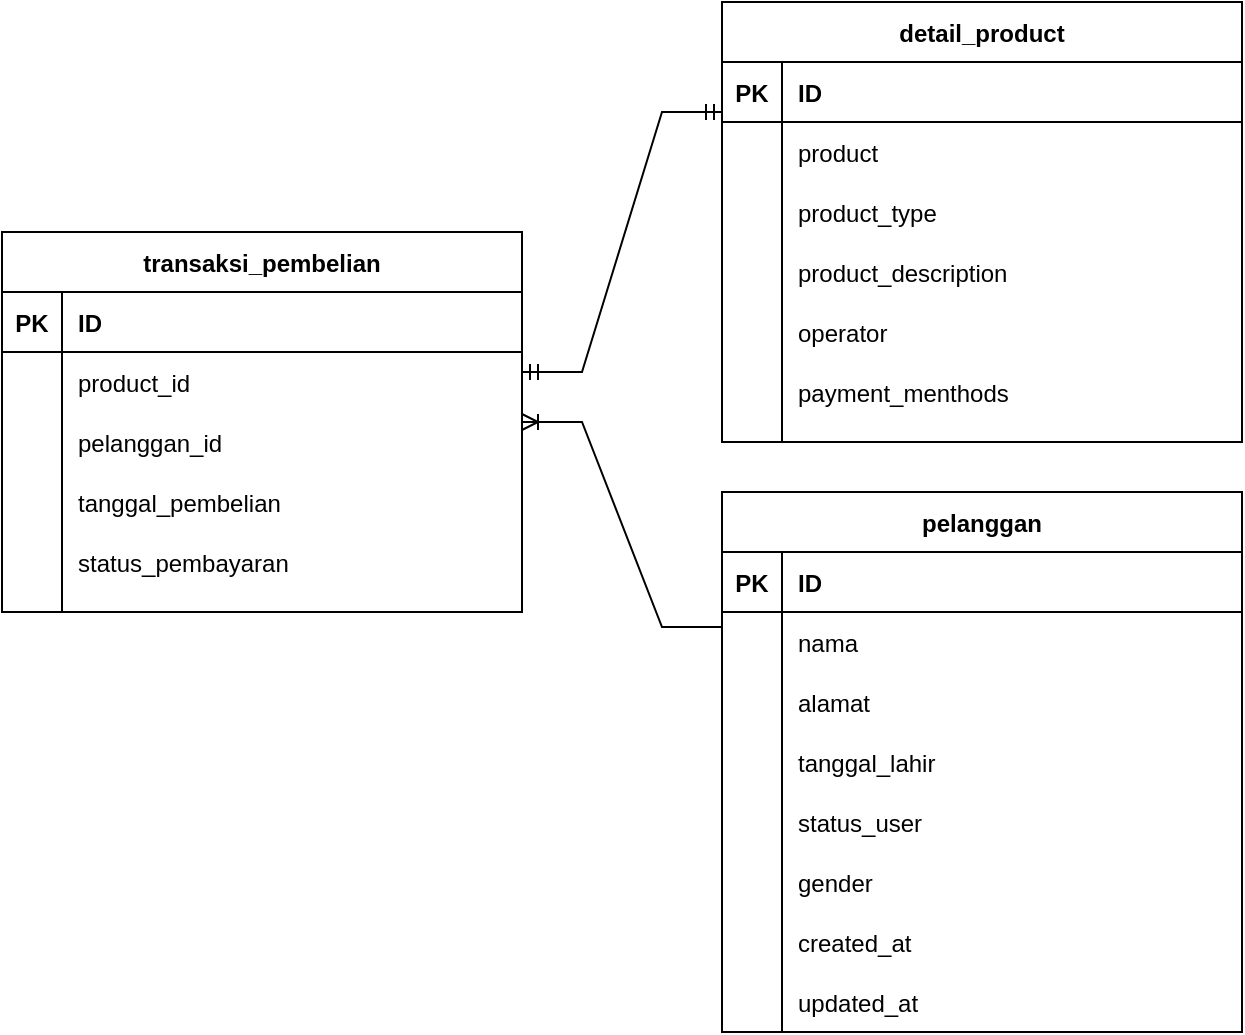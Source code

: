<mxfile version="17.4.6" type="device"><diagram id="gYJ0gkPk_NiC9rK5d5rF" name="Page-1"><mxGraphModel dx="1865" dy="539" grid="1" gridSize="10" guides="1" tooltips="1" connect="1" arrows="1" fold="1" page="1" pageScale="1" pageWidth="827" pageHeight="1169" math="0" shadow="0"><root><mxCell id="0"/><mxCell id="1" parent="0"/><mxCell id="9-JBS8u4s8-QtRk9Tbbk-15" value="detail_product" style="swimlane;startSize=30;" parent="1" vertex="1"><mxGeometry x="340" y="145" width="260" height="220" as="geometry"><mxRectangle x="150" y="-70" width="130" height="20" as="alternateBounds"/></mxGeometry></mxCell><mxCell id="9-JBS8u4s8-QtRk9Tbbk-1" value="" style="shape=internalStorage;whiteSpace=wrap;html=1;backgroundOutline=1;dx=30;dy=30;" parent="9-JBS8u4s8-QtRk9Tbbk-15" vertex="1"><mxGeometry y="30" width="260" height="190" as="geometry"/></mxCell><mxCell id="9-JBS8u4s8-QtRk9Tbbk-31" value="product" style="shape=partialRectangle;connectable=0;fillColor=none;top=0;left=0;bottom=0;right=0;align=left;spacingLeft=6;overflow=hidden;" parent="9-JBS8u4s8-QtRk9Tbbk-15" vertex="1"><mxGeometry x="30" y="60" width="230" height="30" as="geometry"><mxRectangle width="150" height="30" as="alternateBounds"/></mxGeometry></mxCell><mxCell id="9-JBS8u4s8-QtRk9Tbbk-32" value="product_type" style="shape=partialRectangle;connectable=0;fillColor=none;top=0;left=0;bottom=0;right=0;align=left;spacingLeft=6;overflow=hidden;" parent="9-JBS8u4s8-QtRk9Tbbk-15" vertex="1"><mxGeometry x="30" y="90" width="230" height="30" as="geometry"><mxRectangle width="150" height="30" as="alternateBounds"/></mxGeometry></mxCell><mxCell id="9-JBS8u4s8-QtRk9Tbbk-33" value="product_description" style="shape=partialRectangle;connectable=0;fillColor=none;top=0;left=0;bottom=0;right=0;align=left;spacingLeft=6;overflow=hidden;" parent="9-JBS8u4s8-QtRk9Tbbk-15" vertex="1"><mxGeometry x="30" y="120" width="230" height="30" as="geometry"><mxRectangle width="150" height="30" as="alternateBounds"/></mxGeometry></mxCell><mxCell id="9-JBS8u4s8-QtRk9Tbbk-34" value="operator" style="shape=partialRectangle;connectable=0;fillColor=none;top=0;left=0;bottom=0;right=0;align=left;spacingLeft=6;overflow=hidden;" parent="9-JBS8u4s8-QtRk9Tbbk-15" vertex="1"><mxGeometry x="30" y="150" width="230" height="30" as="geometry"><mxRectangle width="150" height="30" as="alternateBounds"/></mxGeometry></mxCell><mxCell id="9-JBS8u4s8-QtRk9Tbbk-35" value="payment_menthods" style="shape=partialRectangle;connectable=0;fillColor=none;top=0;left=0;bottom=0;right=0;align=left;spacingLeft=6;overflow=hidden;" parent="9-JBS8u4s8-QtRk9Tbbk-15" vertex="1"><mxGeometry x="30" y="180" width="230" height="30" as="geometry"><mxRectangle width="150" height="30" as="alternateBounds"/></mxGeometry></mxCell><mxCell id="9-JBS8u4s8-QtRk9Tbbk-36" value="ID" style="shape=partialRectangle;connectable=0;fillColor=none;top=0;left=0;bottom=0;right=0;align=left;spacingLeft=6;overflow=hidden;fontStyle=1" parent="9-JBS8u4s8-QtRk9Tbbk-15" vertex="1"><mxGeometry x="30" y="30" width="230" height="30" as="geometry"><mxRectangle width="150" height="30" as="alternateBounds"/></mxGeometry></mxCell><mxCell id="9-JBS8u4s8-QtRk9Tbbk-50" value="PK" style="shape=partialRectangle;connectable=0;fillColor=none;top=0;left=0;bottom=0;right=0;fontStyle=1;overflow=hidden;" parent="9-JBS8u4s8-QtRk9Tbbk-15" vertex="1"><mxGeometry y="30" width="30" height="30" as="geometry"><mxRectangle width="30" height="30" as="alternateBounds"/></mxGeometry></mxCell><mxCell id="9-JBS8u4s8-QtRk9Tbbk-29" value="" style="shape=tableRow;horizontal=0;startSize=0;swimlaneHead=0;swimlaneBody=0;fillColor=none;collapsible=0;dropTarget=0;points=[[0,0.5],[1,0.5]];portConstraint=eastwest;top=0;left=0;right=0;bottom=0;" parent="1" vertex="1"><mxGeometry x="280" y="240" width="180" height="30" as="geometry"/></mxCell><mxCell id="9-JBS8u4s8-QtRk9Tbbk-30" value="" style="shape=partialRectangle;connectable=0;fillColor=none;top=0;left=0;bottom=0;right=0;editable=1;overflow=hidden;" parent="9-JBS8u4s8-QtRk9Tbbk-29" vertex="1"><mxGeometry width="30" height="30" as="geometry"><mxRectangle width="30" height="30" as="alternateBounds"/></mxGeometry></mxCell><mxCell id="9-JBS8u4s8-QtRk9Tbbk-51" value="pelanggan" style="swimlane;startSize=30;" parent="1" vertex="1"><mxGeometry x="340" y="390" width="260" height="270" as="geometry"><mxRectangle x="150" y="-70" width="130" height="20" as="alternateBounds"/></mxGeometry></mxCell><mxCell id="9-JBS8u4s8-QtRk9Tbbk-52" value="" style="shape=internalStorage;whiteSpace=wrap;html=1;backgroundOutline=1;dx=30;dy=30;" parent="9-JBS8u4s8-QtRk9Tbbk-51" vertex="1"><mxGeometry y="30" width="260" height="240" as="geometry"/></mxCell><mxCell id="9-JBS8u4s8-QtRk9Tbbk-53" value="nama" style="shape=partialRectangle;connectable=0;fillColor=none;top=0;left=0;bottom=0;right=0;align=left;spacingLeft=6;overflow=hidden;" parent="9-JBS8u4s8-QtRk9Tbbk-51" vertex="1"><mxGeometry x="30" y="60" width="230" height="30" as="geometry"><mxRectangle width="150" height="30" as="alternateBounds"/></mxGeometry></mxCell><mxCell id="9-JBS8u4s8-QtRk9Tbbk-54" value="alamat" style="shape=partialRectangle;connectable=0;fillColor=none;top=0;left=0;bottom=0;right=0;align=left;spacingLeft=6;overflow=hidden;" parent="9-JBS8u4s8-QtRk9Tbbk-51" vertex="1"><mxGeometry x="30" y="90" width="230" height="30" as="geometry"><mxRectangle width="150" height="30" as="alternateBounds"/></mxGeometry></mxCell><mxCell id="9-JBS8u4s8-QtRk9Tbbk-55" value="tanggal_lahir" style="shape=partialRectangle;connectable=0;fillColor=none;top=0;left=0;bottom=0;right=0;align=left;spacingLeft=6;overflow=hidden;" parent="9-JBS8u4s8-QtRk9Tbbk-51" vertex="1"><mxGeometry x="30" y="120" width="230" height="30" as="geometry"><mxRectangle width="150" height="30" as="alternateBounds"/></mxGeometry></mxCell><mxCell id="9-JBS8u4s8-QtRk9Tbbk-56" value="status_user" style="shape=partialRectangle;connectable=0;fillColor=none;top=0;left=0;bottom=0;right=0;align=left;spacingLeft=6;overflow=hidden;" parent="9-JBS8u4s8-QtRk9Tbbk-51" vertex="1"><mxGeometry x="30" y="150" width="230" height="30" as="geometry"><mxRectangle width="150" height="30" as="alternateBounds"/></mxGeometry></mxCell><mxCell id="9-JBS8u4s8-QtRk9Tbbk-57" value="gender" style="shape=partialRectangle;connectable=0;fillColor=none;top=0;left=0;bottom=0;right=0;align=left;spacingLeft=6;overflow=hidden;" parent="9-JBS8u4s8-QtRk9Tbbk-51" vertex="1"><mxGeometry x="30" y="180" width="230" height="30" as="geometry"><mxRectangle width="150" height="30" as="alternateBounds"/></mxGeometry></mxCell><mxCell id="9-JBS8u4s8-QtRk9Tbbk-58" value="ID" style="shape=partialRectangle;connectable=0;fillColor=none;top=0;left=0;bottom=0;right=0;align=left;spacingLeft=6;overflow=hidden;fontStyle=1" parent="9-JBS8u4s8-QtRk9Tbbk-51" vertex="1"><mxGeometry x="30" y="30" width="230" height="30" as="geometry"><mxRectangle width="150" height="30" as="alternateBounds"/></mxGeometry></mxCell><mxCell id="9-JBS8u4s8-QtRk9Tbbk-59" value="PK" style="shape=partialRectangle;connectable=0;fillColor=none;top=0;left=0;bottom=0;right=0;fontStyle=1;overflow=hidden;" parent="9-JBS8u4s8-QtRk9Tbbk-51" vertex="1"><mxGeometry y="30" width="30" height="30" as="geometry"><mxRectangle width="30" height="30" as="alternateBounds"/></mxGeometry></mxCell><mxCell id="9-JBS8u4s8-QtRk9Tbbk-60" value="created_at" style="shape=partialRectangle;connectable=0;fillColor=none;top=0;left=0;bottom=0;right=0;align=left;spacingLeft=6;overflow=hidden;" parent="9-JBS8u4s8-QtRk9Tbbk-51" vertex="1"><mxGeometry x="30" y="210" width="230" height="30" as="geometry"><mxRectangle width="150" height="30" as="alternateBounds"/></mxGeometry></mxCell><mxCell id="9-JBS8u4s8-QtRk9Tbbk-61" value="updated_at" style="shape=partialRectangle;connectable=0;fillColor=none;top=0;left=0;bottom=0;right=0;align=left;spacingLeft=6;overflow=hidden;" parent="9-JBS8u4s8-QtRk9Tbbk-51" vertex="1"><mxGeometry x="30" y="240" width="230" height="30" as="geometry"><mxRectangle width="150" height="30" as="alternateBounds"/></mxGeometry></mxCell><mxCell id="9-JBS8u4s8-QtRk9Tbbk-62" value="transaksi_pembelian" style="swimlane;startSize=30;" parent="1" vertex="1"><mxGeometry x="-20" y="260" width="260" height="190" as="geometry"><mxRectangle x="150" y="-70" width="130" height="20" as="alternateBounds"/></mxGeometry></mxCell><mxCell id="9-JBS8u4s8-QtRk9Tbbk-63" value="" style="shape=internalStorage;whiteSpace=wrap;html=1;backgroundOutline=1;dx=30;dy=30;" parent="9-JBS8u4s8-QtRk9Tbbk-62" vertex="1"><mxGeometry y="30" width="260" height="160" as="geometry"/></mxCell><mxCell id="9-JBS8u4s8-QtRk9Tbbk-64" value="product_id" style="shape=partialRectangle;connectable=0;fillColor=none;top=0;left=0;bottom=0;right=0;align=left;spacingLeft=6;overflow=hidden;" parent="9-JBS8u4s8-QtRk9Tbbk-62" vertex="1"><mxGeometry x="30" y="60" width="230" height="30" as="geometry"><mxRectangle width="150" height="30" as="alternateBounds"/></mxGeometry></mxCell><mxCell id="9-JBS8u4s8-QtRk9Tbbk-65" value="pelanggan_id" style="shape=partialRectangle;connectable=0;fillColor=none;top=0;left=0;bottom=0;right=0;align=left;spacingLeft=6;overflow=hidden;" parent="9-JBS8u4s8-QtRk9Tbbk-62" vertex="1"><mxGeometry x="30" y="90" width="230" height="30" as="geometry"><mxRectangle width="150" height="30" as="alternateBounds"/></mxGeometry></mxCell><mxCell id="9-JBS8u4s8-QtRk9Tbbk-66" value="tanggal_pembelian" style="shape=partialRectangle;connectable=0;fillColor=none;top=0;left=0;bottom=0;right=0;align=left;spacingLeft=6;overflow=hidden;" parent="9-JBS8u4s8-QtRk9Tbbk-62" vertex="1"><mxGeometry x="30" y="120" width="230" height="30" as="geometry"><mxRectangle width="150" height="30" as="alternateBounds"/></mxGeometry></mxCell><mxCell id="9-JBS8u4s8-QtRk9Tbbk-67" value="status_pembayaran" style="shape=partialRectangle;connectable=0;fillColor=none;top=0;left=0;bottom=0;right=0;align=left;spacingLeft=6;overflow=hidden;" parent="9-JBS8u4s8-QtRk9Tbbk-62" vertex="1"><mxGeometry x="30" y="150" width="230" height="30" as="geometry"><mxRectangle width="150" height="30" as="alternateBounds"/></mxGeometry></mxCell><mxCell id="9-JBS8u4s8-QtRk9Tbbk-69" value="ID" style="shape=partialRectangle;connectable=0;fillColor=none;top=0;left=0;bottom=0;right=0;align=left;spacingLeft=6;overflow=hidden;fontStyle=1" parent="9-JBS8u4s8-QtRk9Tbbk-62" vertex="1"><mxGeometry x="30" y="30" width="230" height="30" as="geometry"><mxRectangle width="150" height="30" as="alternateBounds"/></mxGeometry></mxCell><mxCell id="9-JBS8u4s8-QtRk9Tbbk-70" value="PK" style="shape=partialRectangle;connectable=0;fillColor=none;top=0;left=0;bottom=0;right=0;fontStyle=1;overflow=hidden;" parent="9-JBS8u4s8-QtRk9Tbbk-62" vertex="1"><mxGeometry y="30" width="30" height="30" as="geometry"><mxRectangle width="30" height="30" as="alternateBounds"/></mxGeometry></mxCell><mxCell id="9-JBS8u4s8-QtRk9Tbbk-72" value="" style="edgeStyle=entityRelationEdgeStyle;fontSize=12;html=1;endArrow=ERmandOne;startArrow=ERmandOne;rounded=0;entryX=0;entryY=0.25;entryDx=0;entryDy=0;" parent="1" target="9-JBS8u4s8-QtRk9Tbbk-15" edge="1"><mxGeometry width="100" height="100" relative="1" as="geometry"><mxPoint x="240" y="330" as="sourcePoint"/><mxPoint x="350" y="190" as="targetPoint"/></mxGeometry></mxCell><mxCell id="AVxFHRqCSe7xfmQNypIN-1" value="" style="edgeStyle=entityRelationEdgeStyle;fontSize=12;html=1;endArrow=ERoneToMany;rounded=0;entryX=1;entryY=0.5;entryDx=0;entryDy=0;exitX=0;exitY=0.25;exitDx=0;exitDy=0;" edge="1" parent="1" source="9-JBS8u4s8-QtRk9Tbbk-51" target="9-JBS8u4s8-QtRk9Tbbk-62"><mxGeometry width="100" height="100" relative="1" as="geometry"><mxPoint x="150" y="635" as="sourcePoint"/><mxPoint x="250" y="535" as="targetPoint"/></mxGeometry></mxCell></root></mxGraphModel></diagram></mxfile>